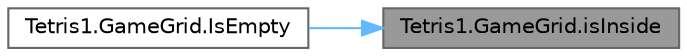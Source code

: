 digraph "Tetris1.GameGrid.isInside"
{
 // LATEX_PDF_SIZE
  bgcolor="transparent";
  edge [fontname=Helvetica,fontsize=10,labelfontname=Helvetica,labelfontsize=10];
  node [fontname=Helvetica,fontsize=10,shape=box,height=0.2,width=0.4];
  rankdir="RL";
  Node1 [id="Node000001",label="Tetris1.GameGrid.isInside",height=0.2,width=0.4,color="gray40", fillcolor="grey60", style="filled", fontcolor="black",tooltip=" "];
  Node1 -> Node2 [id="edge2_Node000001_Node000002",dir="back",color="steelblue1",style="solid",tooltip=" "];
  Node2 [id="Node000002",label="Tetris1.GameGrid.IsEmpty",height=0.2,width=0.4,color="grey40", fillcolor="white", style="filled",URL="$class_tetris1_1_1_game_grid.html#a5a4d6f488f670f707fc3714253c754e7",tooltip=" "];
}
